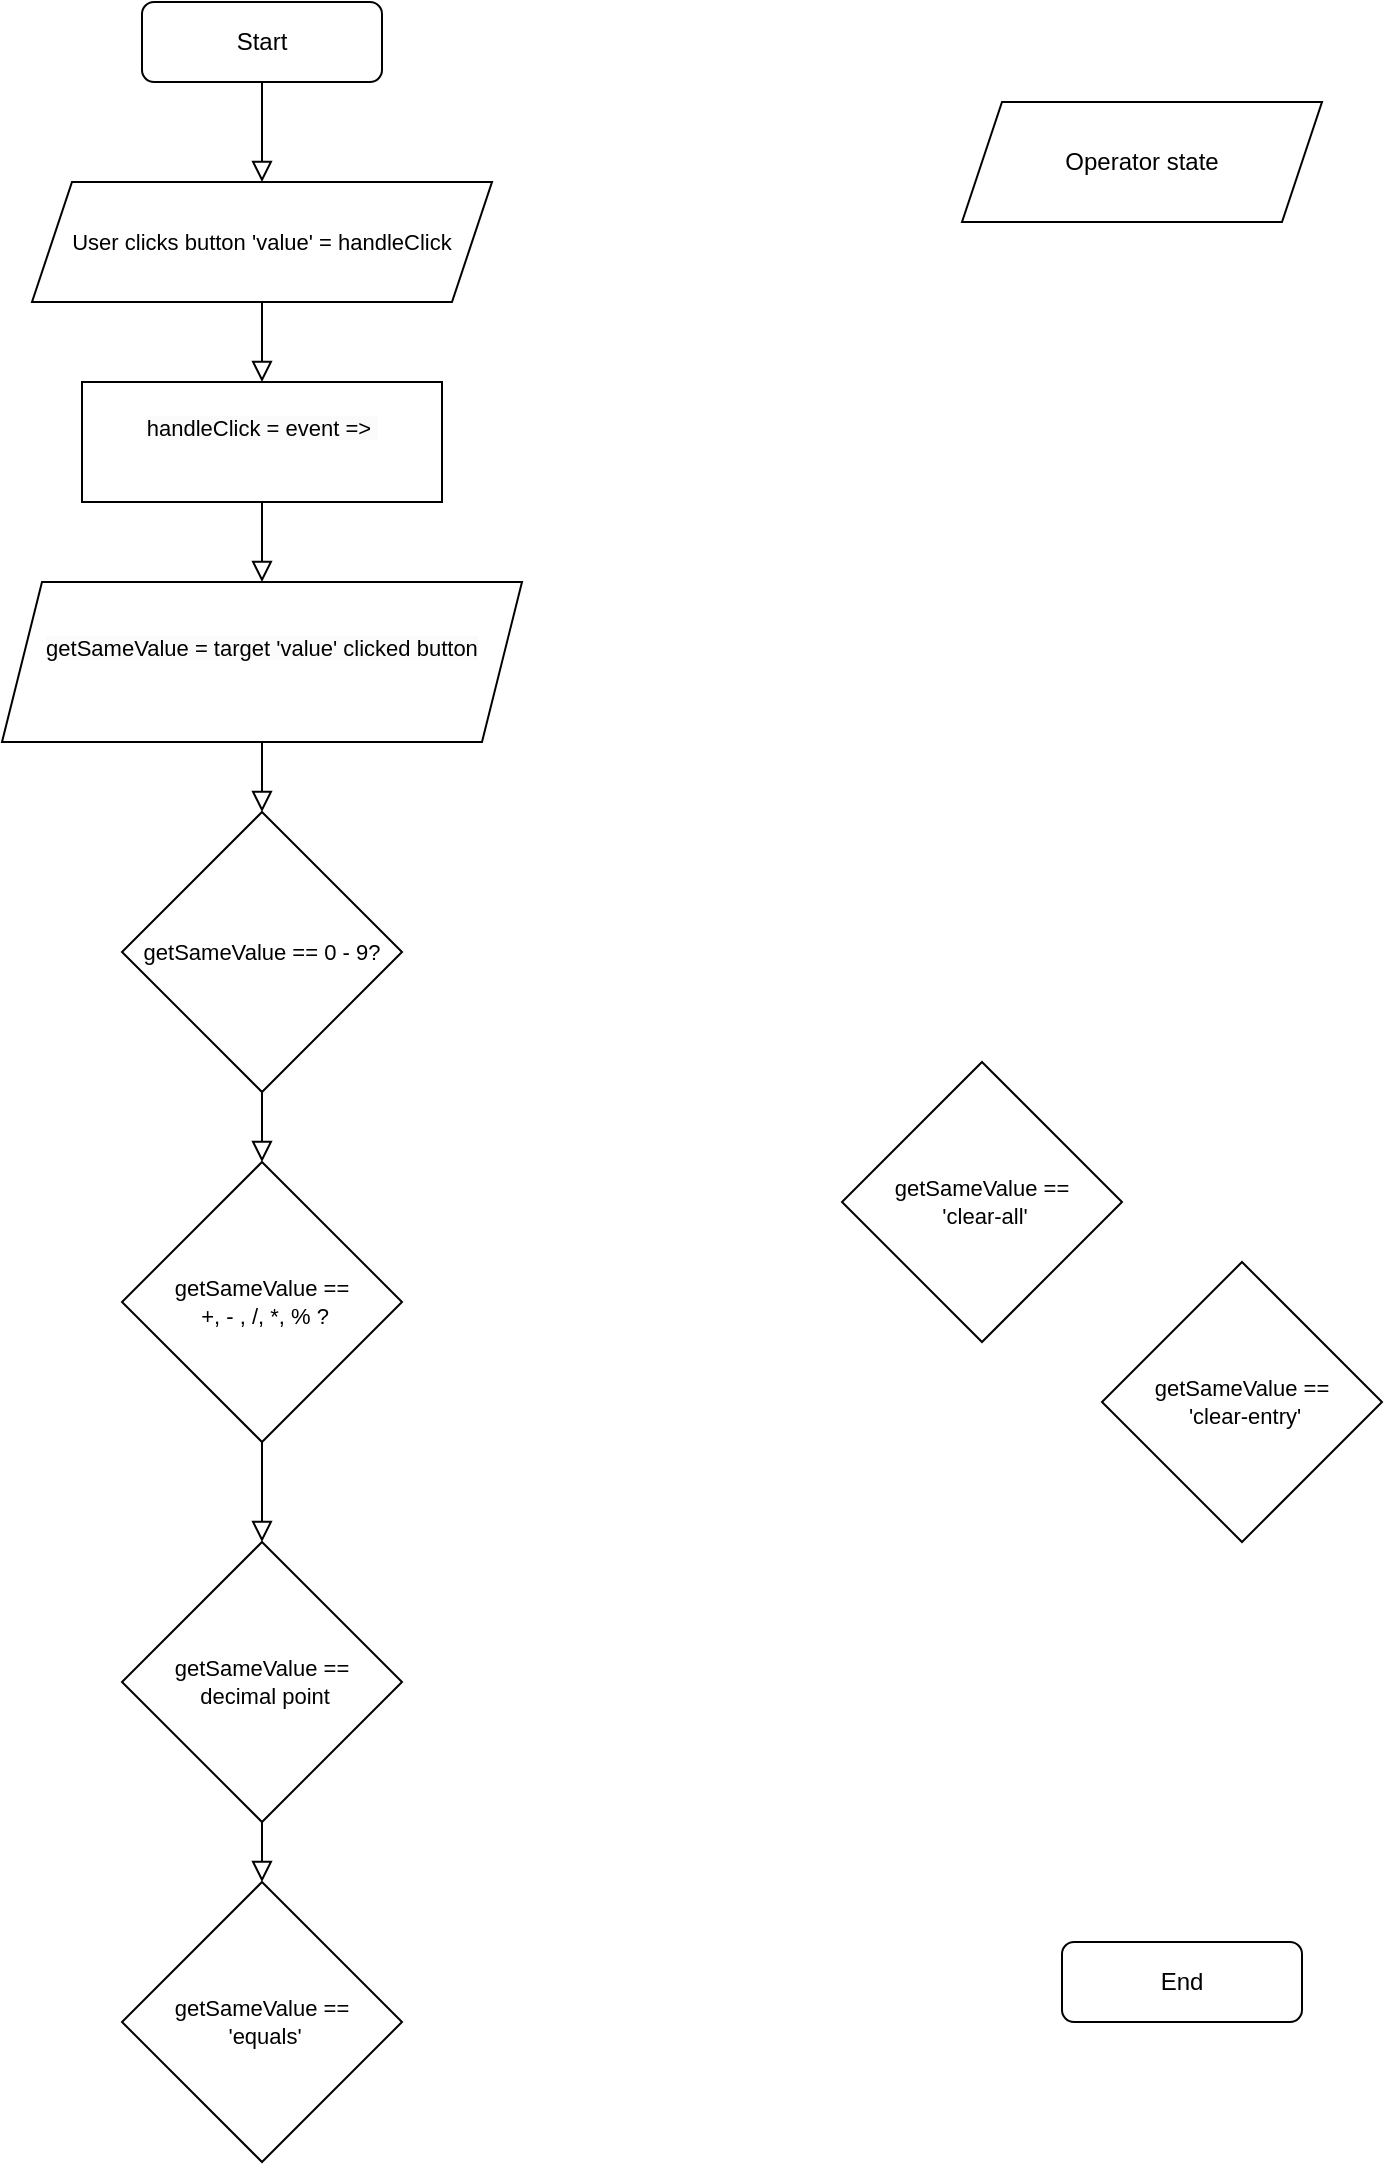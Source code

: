 <mxfile version="20.8.1" type="github">
  <diagram id="C5RBs43oDa-KdzZeNtuy" name="Page-1">
    <mxGraphModel dx="1372" dy="504" grid="1" gridSize="10" guides="1" tooltips="1" connect="1" arrows="1" fold="1" page="1" pageScale="1" pageWidth="827" pageHeight="1169" math="0" shadow="0">
      <root>
        <mxCell id="WIyWlLk6GJQsqaUBKTNV-0" />
        <mxCell id="WIyWlLk6GJQsqaUBKTNV-1" parent="WIyWlLk6GJQsqaUBKTNV-0" />
        <mxCell id="snvaKucYY-6g54bYGPEN-14" style="edgeStyle=orthogonalEdgeStyle;shape=connector;rounded=0;orthogonalLoop=1;jettySize=auto;html=1;exitX=0.5;exitY=1;exitDx=0;exitDy=0;shadow=0;labelBackgroundColor=none;strokeColor=default;strokeWidth=1;fontFamily=Helvetica;fontSize=11;fontColor=default;endArrow=block;endFill=0;endSize=8;entryX=0.5;entryY=0;entryDx=0;entryDy=0;" edge="1" parent="WIyWlLk6GJQsqaUBKTNV-1" source="WIyWlLk6GJQsqaUBKTNV-3" target="snvaKucYY-6g54bYGPEN-17">
          <mxGeometry relative="1" as="geometry">
            <mxPoint x="220" y="140" as="targetPoint" />
          </mxGeometry>
        </mxCell>
        <mxCell id="WIyWlLk6GJQsqaUBKTNV-3" value="Start" style="rounded=1;whiteSpace=wrap;html=1;fontSize=12;glass=0;strokeWidth=1;shadow=0;" parent="WIyWlLk6GJQsqaUBKTNV-1" vertex="1">
          <mxGeometry x="160" y="40" width="120" height="40" as="geometry" />
        </mxCell>
        <mxCell id="WIyWlLk6GJQsqaUBKTNV-11" value="End" style="rounded=1;whiteSpace=wrap;html=1;fontSize=12;glass=0;strokeWidth=1;shadow=0;" parent="WIyWlLk6GJQsqaUBKTNV-1" vertex="1">
          <mxGeometry x="620" y="1010" width="120" height="40" as="geometry" />
        </mxCell>
        <mxCell id="snvaKucYY-6g54bYGPEN-5" value="Operator state" style="shape=parallelogram;perimeter=parallelogramPerimeter;whiteSpace=wrap;html=1;fixedSize=1;" vertex="1" parent="WIyWlLk6GJQsqaUBKTNV-1">
          <mxGeometry x="570" y="90" width="180" height="60" as="geometry" />
        </mxCell>
        <mxCell id="snvaKucYY-6g54bYGPEN-28" style="edgeStyle=orthogonalEdgeStyle;shape=connector;rounded=0;orthogonalLoop=1;jettySize=auto;html=1;shadow=0;labelBackgroundColor=none;strokeColor=default;strokeWidth=1;fontFamily=Helvetica;fontSize=11;fontColor=default;endArrow=block;endFill=0;endSize=8;" edge="1" parent="WIyWlLk6GJQsqaUBKTNV-1" source="snvaKucYY-6g54bYGPEN-17" target="snvaKucYY-6g54bYGPEN-26">
          <mxGeometry relative="1" as="geometry" />
        </mxCell>
        <mxCell id="snvaKucYY-6g54bYGPEN-17" value="User clicks button &#39;value&#39; = handleClick" style="shape=parallelogram;perimeter=parallelogramPerimeter;whiteSpace=wrap;html=1;fixedSize=1;fontFamily=Helvetica;fontSize=11;fontColor=default;" vertex="1" parent="WIyWlLk6GJQsqaUBKTNV-1">
          <mxGeometry x="105" y="130" width="230" height="60" as="geometry" />
        </mxCell>
        <mxCell id="snvaKucYY-6g54bYGPEN-39" style="edgeStyle=orthogonalEdgeStyle;shape=connector;rounded=0;orthogonalLoop=1;jettySize=auto;html=1;exitX=0.5;exitY=1;exitDx=0;exitDy=0;shadow=0;labelBackgroundColor=none;strokeColor=default;strokeWidth=1;fontFamily=Helvetica;fontSize=11;fontColor=default;endArrow=block;endFill=0;endSize=8;" edge="1" parent="WIyWlLk6GJQsqaUBKTNV-1" source="snvaKucYY-6g54bYGPEN-20" target="snvaKucYY-6g54bYGPEN-33">
          <mxGeometry relative="1" as="geometry" />
        </mxCell>
        <mxCell id="snvaKucYY-6g54bYGPEN-20" value="getSameValue == 0 - 9?" style="rhombus;whiteSpace=wrap;html=1;fontFamily=Helvetica;fontSize=11;fontColor=default;" vertex="1" parent="WIyWlLk6GJQsqaUBKTNV-1">
          <mxGeometry x="150" y="445" width="140" height="140" as="geometry" />
        </mxCell>
        <mxCell id="snvaKucYY-6g54bYGPEN-30" style="edgeStyle=orthogonalEdgeStyle;shape=connector;rounded=0;orthogonalLoop=1;jettySize=auto;html=1;entryX=0.5;entryY=0;entryDx=0;entryDy=0;shadow=0;labelBackgroundColor=none;strokeColor=default;strokeWidth=1;fontFamily=Helvetica;fontSize=11;fontColor=default;endArrow=block;endFill=0;endSize=8;" edge="1" parent="WIyWlLk6GJQsqaUBKTNV-1" source="snvaKucYY-6g54bYGPEN-26" target="snvaKucYY-6g54bYGPEN-27">
          <mxGeometry relative="1" as="geometry" />
        </mxCell>
        <mxCell id="snvaKucYY-6g54bYGPEN-26" value="&#xa;&lt;span style=&quot;color: rgb(0, 0, 0); font-family: Helvetica; font-size: 11px; font-style: normal; font-variant-ligatures: normal; font-variant-caps: normal; font-weight: 400; letter-spacing: normal; orphans: 2; text-align: center; text-indent: 0px; text-transform: none; widows: 2; word-spacing: 0px; -webkit-text-stroke-width: 0px; background-color: rgb(251, 251, 251); text-decoration-thickness: initial; text-decoration-style: initial; text-decoration-color: initial; float: none; display: inline !important;&quot;&gt;handleClick = event =&amp;gt;&amp;nbsp;&lt;/span&gt;&#xa;&#xa;" style="rounded=0;whiteSpace=wrap;html=1;fontFamily=Helvetica;fontSize=11;fontColor=default;" vertex="1" parent="WIyWlLk6GJQsqaUBKTNV-1">
          <mxGeometry x="130" y="230" width="180" height="60" as="geometry" />
        </mxCell>
        <mxCell id="snvaKucYY-6g54bYGPEN-32" style="edgeStyle=orthogonalEdgeStyle;shape=connector;rounded=0;orthogonalLoop=1;jettySize=auto;html=1;exitX=0.5;exitY=1;exitDx=0;exitDy=0;shadow=0;labelBackgroundColor=none;strokeColor=default;strokeWidth=1;fontFamily=Helvetica;fontSize=11;fontColor=default;endArrow=block;endFill=0;endSize=8;" edge="1" parent="WIyWlLk6GJQsqaUBKTNV-1" source="snvaKucYY-6g54bYGPEN-27" target="snvaKucYY-6g54bYGPEN-20">
          <mxGeometry relative="1" as="geometry" />
        </mxCell>
        <mxCell id="snvaKucYY-6g54bYGPEN-27" value="&#xa;&lt;span style=&quot;color: rgb(0, 0, 0); font-family: Helvetica; font-size: 11px; font-style: normal; font-variant-ligatures: normal; font-variant-caps: normal; font-weight: 400; letter-spacing: normal; orphans: 2; text-align: center; text-indent: 0px; text-transform: none; widows: 2; word-spacing: 0px; -webkit-text-stroke-width: 0px; background-color: rgb(251, 251, 251); text-decoration-thickness: initial; text-decoration-style: initial; text-decoration-color: initial; float: none; display: inline !important;&quot;&gt;getSameValue = target &#39;value&#39; clicked button&lt;/span&gt;&#xa;&#xa;" style="shape=parallelogram;perimeter=parallelogramPerimeter;whiteSpace=wrap;html=1;fixedSize=1;fontFamily=Helvetica;fontSize=11;fontColor=default;" vertex="1" parent="WIyWlLk6GJQsqaUBKTNV-1">
          <mxGeometry x="90" y="330" width="260" height="80" as="geometry" />
        </mxCell>
        <mxCell id="snvaKucYY-6g54bYGPEN-40" style="edgeStyle=orthogonalEdgeStyle;shape=connector;rounded=0;orthogonalLoop=1;jettySize=auto;html=1;shadow=0;labelBackgroundColor=none;strokeColor=default;strokeWidth=1;fontFamily=Helvetica;fontSize=11;fontColor=default;endArrow=block;endFill=0;endSize=8;" edge="1" parent="WIyWlLk6GJQsqaUBKTNV-1" source="snvaKucYY-6g54bYGPEN-33" target="snvaKucYY-6g54bYGPEN-35">
          <mxGeometry relative="1" as="geometry" />
        </mxCell>
        <mxCell id="snvaKucYY-6g54bYGPEN-33" value="getSameValue ==&lt;br&gt;&amp;nbsp;+, - , /, *, % ?" style="rhombus;whiteSpace=wrap;html=1;fontFamily=Helvetica;fontSize=11;fontColor=default;" vertex="1" parent="WIyWlLk6GJQsqaUBKTNV-1">
          <mxGeometry x="150" y="620" width="140" height="140" as="geometry" />
        </mxCell>
        <mxCell id="snvaKucYY-6g54bYGPEN-41" style="edgeStyle=orthogonalEdgeStyle;shape=connector;rounded=0;orthogonalLoop=1;jettySize=auto;html=1;shadow=0;labelBackgroundColor=none;strokeColor=default;strokeWidth=1;fontFamily=Helvetica;fontSize=11;fontColor=default;endArrow=block;endFill=0;endSize=8;" edge="1" parent="WIyWlLk6GJQsqaUBKTNV-1" source="snvaKucYY-6g54bYGPEN-35" target="snvaKucYY-6g54bYGPEN-36">
          <mxGeometry relative="1" as="geometry" />
        </mxCell>
        <mxCell id="snvaKucYY-6g54bYGPEN-35" value="getSameValue ==&lt;br&gt;&amp;nbsp;decimal point" style="rhombus;whiteSpace=wrap;html=1;fontFamily=Helvetica;fontSize=11;fontColor=default;" vertex="1" parent="WIyWlLk6GJQsqaUBKTNV-1">
          <mxGeometry x="150" y="810" width="140" height="140" as="geometry" />
        </mxCell>
        <mxCell id="snvaKucYY-6g54bYGPEN-36" value="getSameValue ==&lt;br&gt;&amp;nbsp;&#39;equals&#39;" style="rhombus;whiteSpace=wrap;html=1;fontFamily=Helvetica;fontSize=11;fontColor=default;" vertex="1" parent="WIyWlLk6GJQsqaUBKTNV-1">
          <mxGeometry x="150" y="980" width="140" height="140" as="geometry" />
        </mxCell>
        <mxCell id="snvaKucYY-6g54bYGPEN-37" value="getSameValue ==&lt;br&gt;&amp;nbsp;&#39;clear-all&#39;" style="rhombus;whiteSpace=wrap;html=1;fontFamily=Helvetica;fontSize=11;fontColor=default;" vertex="1" parent="WIyWlLk6GJQsqaUBKTNV-1">
          <mxGeometry x="510" y="570" width="140" height="140" as="geometry" />
        </mxCell>
        <mxCell id="snvaKucYY-6g54bYGPEN-38" value="getSameValue ==&lt;br&gt;&amp;nbsp;&#39;clear-entry&#39;" style="rhombus;whiteSpace=wrap;html=1;fontFamily=Helvetica;fontSize=11;fontColor=default;" vertex="1" parent="WIyWlLk6GJQsqaUBKTNV-1">
          <mxGeometry x="640" y="670" width="140" height="140" as="geometry" />
        </mxCell>
      </root>
    </mxGraphModel>
  </diagram>
</mxfile>
